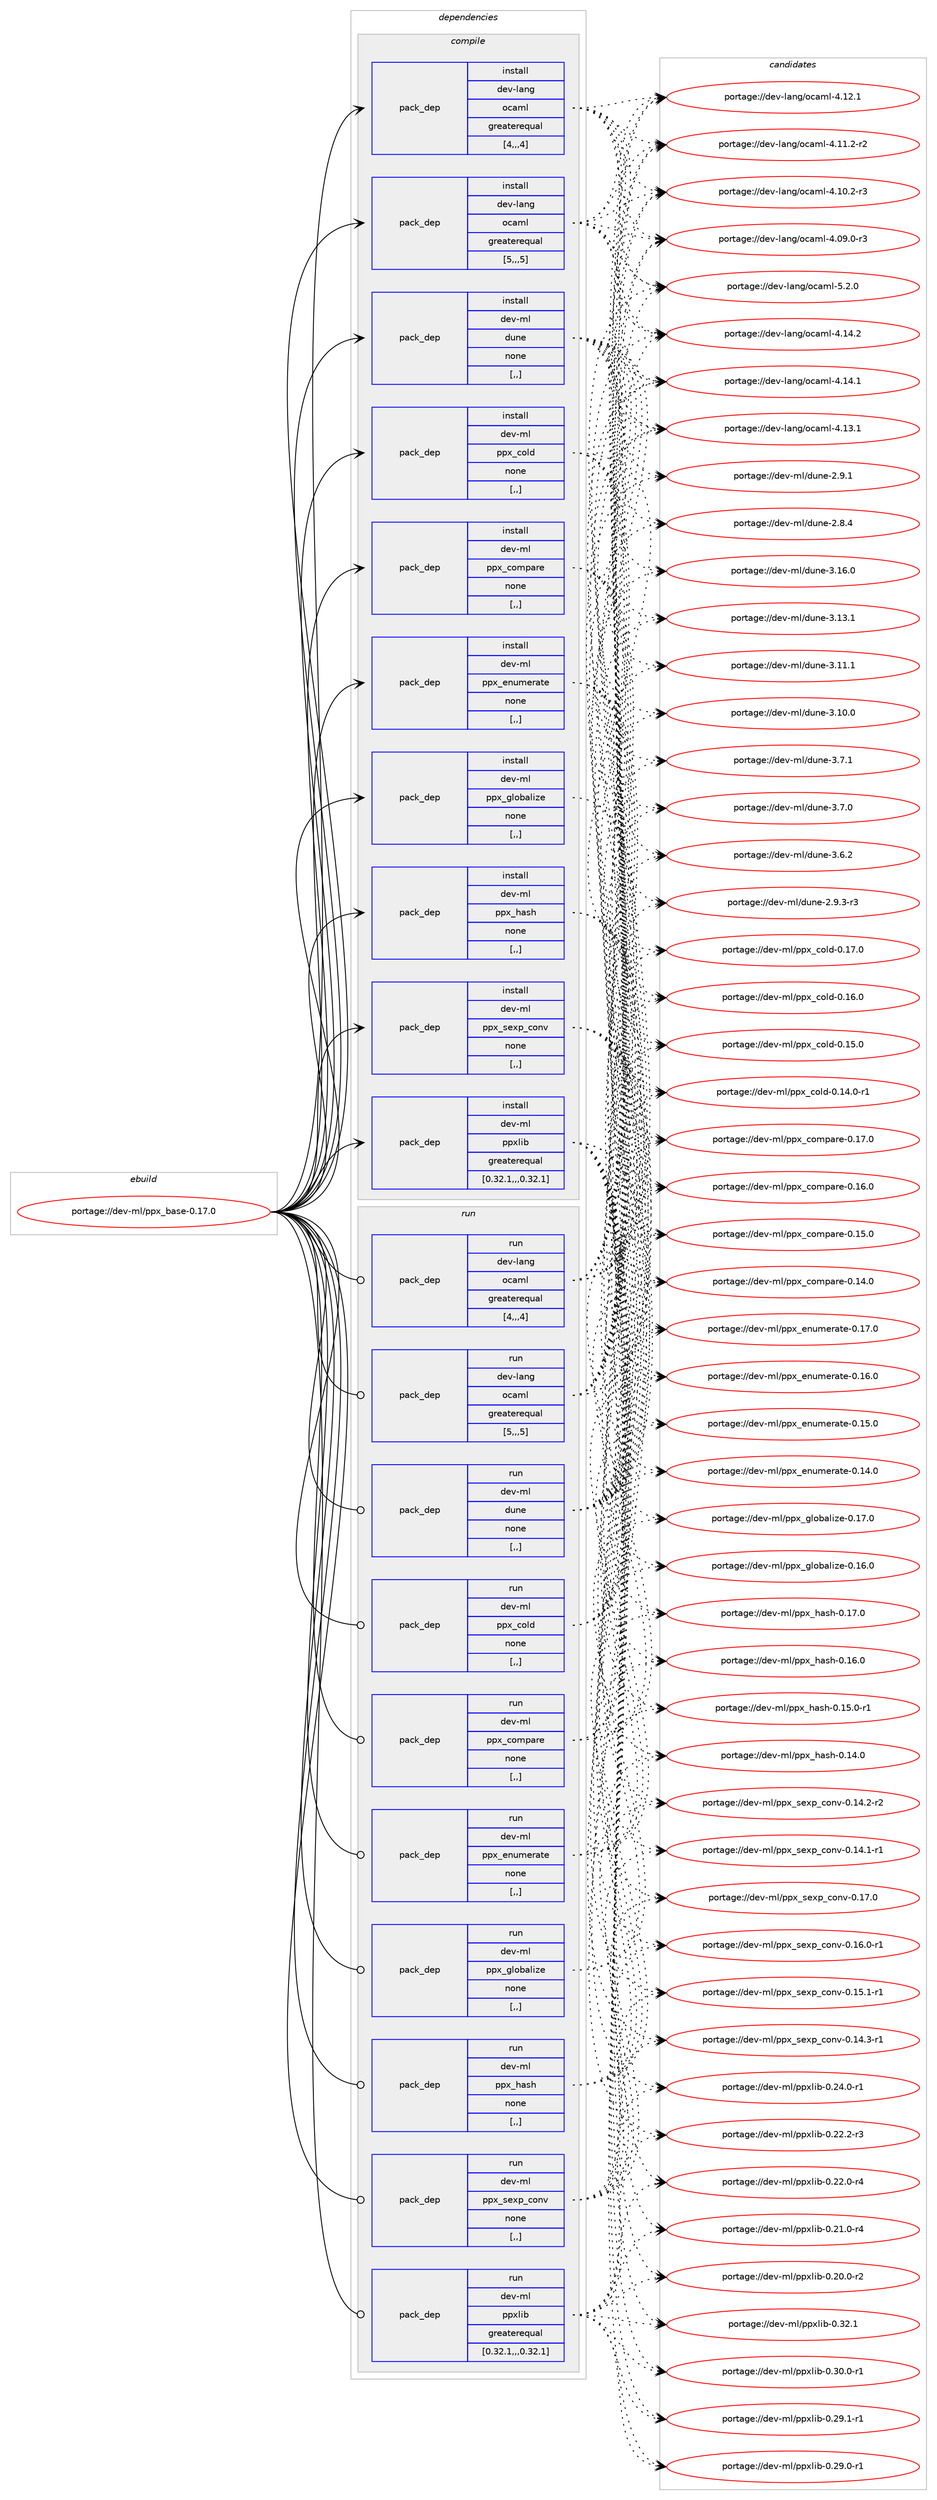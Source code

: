 digraph prolog {

# *************
# Graph options
# *************

newrank=true;
concentrate=true;
compound=true;
graph [rankdir=LR,fontname=Helvetica,fontsize=10,ranksep=1.5];#, ranksep=2.5, nodesep=0.2];
edge  [arrowhead=vee];
node  [fontname=Helvetica,fontsize=10];

# **********
# The ebuild
# **********

subgraph cluster_leftcol {
color=gray;
label=<<i>ebuild</i>>;
id [label="portage://dev-ml/ppx_base-0.17.0", color=red, width=4, href="../dev-ml/ppx_base-0.17.0.svg"];
}

# ****************
# The dependencies
# ****************

subgraph cluster_midcol {
color=gray;
label=<<i>dependencies</i>>;
subgraph cluster_compile {
fillcolor="#eeeeee";
style=filled;
label=<<i>compile</i>>;
subgraph pack91338 {
dependency122309 [label=<<TABLE BORDER="0" CELLBORDER="1" CELLSPACING="0" CELLPADDING="4" WIDTH="220"><TR><TD ROWSPAN="6" CELLPADDING="30">pack_dep</TD></TR><TR><TD WIDTH="110">install</TD></TR><TR><TD>dev-lang</TD></TR><TR><TD>ocaml</TD></TR><TR><TD>greaterequal</TD></TR><TR><TD>[4,,,4]</TD></TR></TABLE>>, shape=none, color=blue];
}
id:e -> dependency122309:w [weight=20,style="solid",arrowhead="vee"];
subgraph pack91339 {
dependency122310 [label=<<TABLE BORDER="0" CELLBORDER="1" CELLSPACING="0" CELLPADDING="4" WIDTH="220"><TR><TD ROWSPAN="6" CELLPADDING="30">pack_dep</TD></TR><TR><TD WIDTH="110">install</TD></TR><TR><TD>dev-lang</TD></TR><TR><TD>ocaml</TD></TR><TR><TD>greaterequal</TD></TR><TR><TD>[5,,,5]</TD></TR></TABLE>>, shape=none, color=blue];
}
id:e -> dependency122310:w [weight=20,style="solid",arrowhead="vee"];
subgraph pack91340 {
dependency122311 [label=<<TABLE BORDER="0" CELLBORDER="1" CELLSPACING="0" CELLPADDING="4" WIDTH="220"><TR><TD ROWSPAN="6" CELLPADDING="30">pack_dep</TD></TR><TR><TD WIDTH="110">install</TD></TR><TR><TD>dev-ml</TD></TR><TR><TD>dune</TD></TR><TR><TD>none</TD></TR><TR><TD>[,,]</TD></TR></TABLE>>, shape=none, color=blue];
}
id:e -> dependency122311:w [weight=20,style="solid",arrowhead="vee"];
subgraph pack91341 {
dependency122312 [label=<<TABLE BORDER="0" CELLBORDER="1" CELLSPACING="0" CELLPADDING="4" WIDTH="220"><TR><TD ROWSPAN="6" CELLPADDING="30">pack_dep</TD></TR><TR><TD WIDTH="110">install</TD></TR><TR><TD>dev-ml</TD></TR><TR><TD>ppx_cold</TD></TR><TR><TD>none</TD></TR><TR><TD>[,,]</TD></TR></TABLE>>, shape=none, color=blue];
}
id:e -> dependency122312:w [weight=20,style="solid",arrowhead="vee"];
subgraph pack91342 {
dependency122313 [label=<<TABLE BORDER="0" CELLBORDER="1" CELLSPACING="0" CELLPADDING="4" WIDTH="220"><TR><TD ROWSPAN="6" CELLPADDING="30">pack_dep</TD></TR><TR><TD WIDTH="110">install</TD></TR><TR><TD>dev-ml</TD></TR><TR><TD>ppx_compare</TD></TR><TR><TD>none</TD></TR><TR><TD>[,,]</TD></TR></TABLE>>, shape=none, color=blue];
}
id:e -> dependency122313:w [weight=20,style="solid",arrowhead="vee"];
subgraph pack91343 {
dependency122314 [label=<<TABLE BORDER="0" CELLBORDER="1" CELLSPACING="0" CELLPADDING="4" WIDTH="220"><TR><TD ROWSPAN="6" CELLPADDING="30">pack_dep</TD></TR><TR><TD WIDTH="110">install</TD></TR><TR><TD>dev-ml</TD></TR><TR><TD>ppx_enumerate</TD></TR><TR><TD>none</TD></TR><TR><TD>[,,]</TD></TR></TABLE>>, shape=none, color=blue];
}
id:e -> dependency122314:w [weight=20,style="solid",arrowhead="vee"];
subgraph pack91344 {
dependency122315 [label=<<TABLE BORDER="0" CELLBORDER="1" CELLSPACING="0" CELLPADDING="4" WIDTH="220"><TR><TD ROWSPAN="6" CELLPADDING="30">pack_dep</TD></TR><TR><TD WIDTH="110">install</TD></TR><TR><TD>dev-ml</TD></TR><TR><TD>ppx_globalize</TD></TR><TR><TD>none</TD></TR><TR><TD>[,,]</TD></TR></TABLE>>, shape=none, color=blue];
}
id:e -> dependency122315:w [weight=20,style="solid",arrowhead="vee"];
subgraph pack91345 {
dependency122316 [label=<<TABLE BORDER="0" CELLBORDER="1" CELLSPACING="0" CELLPADDING="4" WIDTH="220"><TR><TD ROWSPAN="6" CELLPADDING="30">pack_dep</TD></TR><TR><TD WIDTH="110">install</TD></TR><TR><TD>dev-ml</TD></TR><TR><TD>ppx_hash</TD></TR><TR><TD>none</TD></TR><TR><TD>[,,]</TD></TR></TABLE>>, shape=none, color=blue];
}
id:e -> dependency122316:w [weight=20,style="solid",arrowhead="vee"];
subgraph pack91346 {
dependency122317 [label=<<TABLE BORDER="0" CELLBORDER="1" CELLSPACING="0" CELLPADDING="4" WIDTH="220"><TR><TD ROWSPAN="6" CELLPADDING="30">pack_dep</TD></TR><TR><TD WIDTH="110">install</TD></TR><TR><TD>dev-ml</TD></TR><TR><TD>ppx_sexp_conv</TD></TR><TR><TD>none</TD></TR><TR><TD>[,,]</TD></TR></TABLE>>, shape=none, color=blue];
}
id:e -> dependency122317:w [weight=20,style="solid",arrowhead="vee"];
subgraph pack91347 {
dependency122318 [label=<<TABLE BORDER="0" CELLBORDER="1" CELLSPACING="0" CELLPADDING="4" WIDTH="220"><TR><TD ROWSPAN="6" CELLPADDING="30">pack_dep</TD></TR><TR><TD WIDTH="110">install</TD></TR><TR><TD>dev-ml</TD></TR><TR><TD>ppxlib</TD></TR><TR><TD>greaterequal</TD></TR><TR><TD>[0.32.1,,,0.32.1]</TD></TR></TABLE>>, shape=none, color=blue];
}
id:e -> dependency122318:w [weight=20,style="solid",arrowhead="vee"];
}
subgraph cluster_compileandrun {
fillcolor="#eeeeee";
style=filled;
label=<<i>compile and run</i>>;
}
subgraph cluster_run {
fillcolor="#eeeeee";
style=filled;
label=<<i>run</i>>;
subgraph pack91348 {
dependency122319 [label=<<TABLE BORDER="0" CELLBORDER="1" CELLSPACING="0" CELLPADDING="4" WIDTH="220"><TR><TD ROWSPAN="6" CELLPADDING="30">pack_dep</TD></TR><TR><TD WIDTH="110">run</TD></TR><TR><TD>dev-lang</TD></TR><TR><TD>ocaml</TD></TR><TR><TD>greaterequal</TD></TR><TR><TD>[4,,,4]</TD></TR></TABLE>>, shape=none, color=blue];
}
id:e -> dependency122319:w [weight=20,style="solid",arrowhead="odot"];
subgraph pack91349 {
dependency122320 [label=<<TABLE BORDER="0" CELLBORDER="1" CELLSPACING="0" CELLPADDING="4" WIDTH="220"><TR><TD ROWSPAN="6" CELLPADDING="30">pack_dep</TD></TR><TR><TD WIDTH="110">run</TD></TR><TR><TD>dev-lang</TD></TR><TR><TD>ocaml</TD></TR><TR><TD>greaterequal</TD></TR><TR><TD>[5,,,5]</TD></TR></TABLE>>, shape=none, color=blue];
}
id:e -> dependency122320:w [weight=20,style="solid",arrowhead="odot"];
subgraph pack91350 {
dependency122321 [label=<<TABLE BORDER="0" CELLBORDER="1" CELLSPACING="0" CELLPADDING="4" WIDTH="220"><TR><TD ROWSPAN="6" CELLPADDING="30">pack_dep</TD></TR><TR><TD WIDTH="110">run</TD></TR><TR><TD>dev-ml</TD></TR><TR><TD>dune</TD></TR><TR><TD>none</TD></TR><TR><TD>[,,]</TD></TR></TABLE>>, shape=none, color=blue];
}
id:e -> dependency122321:w [weight=20,style="solid",arrowhead="odot"];
subgraph pack91351 {
dependency122322 [label=<<TABLE BORDER="0" CELLBORDER="1" CELLSPACING="0" CELLPADDING="4" WIDTH="220"><TR><TD ROWSPAN="6" CELLPADDING="30">pack_dep</TD></TR><TR><TD WIDTH="110">run</TD></TR><TR><TD>dev-ml</TD></TR><TR><TD>ppx_cold</TD></TR><TR><TD>none</TD></TR><TR><TD>[,,]</TD></TR></TABLE>>, shape=none, color=blue];
}
id:e -> dependency122322:w [weight=20,style="solid",arrowhead="odot"];
subgraph pack91352 {
dependency122323 [label=<<TABLE BORDER="0" CELLBORDER="1" CELLSPACING="0" CELLPADDING="4" WIDTH="220"><TR><TD ROWSPAN="6" CELLPADDING="30">pack_dep</TD></TR><TR><TD WIDTH="110">run</TD></TR><TR><TD>dev-ml</TD></TR><TR><TD>ppx_compare</TD></TR><TR><TD>none</TD></TR><TR><TD>[,,]</TD></TR></TABLE>>, shape=none, color=blue];
}
id:e -> dependency122323:w [weight=20,style="solid",arrowhead="odot"];
subgraph pack91353 {
dependency122324 [label=<<TABLE BORDER="0" CELLBORDER="1" CELLSPACING="0" CELLPADDING="4" WIDTH="220"><TR><TD ROWSPAN="6" CELLPADDING="30">pack_dep</TD></TR><TR><TD WIDTH="110">run</TD></TR><TR><TD>dev-ml</TD></TR><TR><TD>ppx_enumerate</TD></TR><TR><TD>none</TD></TR><TR><TD>[,,]</TD></TR></TABLE>>, shape=none, color=blue];
}
id:e -> dependency122324:w [weight=20,style="solid",arrowhead="odot"];
subgraph pack91354 {
dependency122325 [label=<<TABLE BORDER="0" CELLBORDER="1" CELLSPACING="0" CELLPADDING="4" WIDTH="220"><TR><TD ROWSPAN="6" CELLPADDING="30">pack_dep</TD></TR><TR><TD WIDTH="110">run</TD></TR><TR><TD>dev-ml</TD></TR><TR><TD>ppx_globalize</TD></TR><TR><TD>none</TD></TR><TR><TD>[,,]</TD></TR></TABLE>>, shape=none, color=blue];
}
id:e -> dependency122325:w [weight=20,style="solid",arrowhead="odot"];
subgraph pack91355 {
dependency122326 [label=<<TABLE BORDER="0" CELLBORDER="1" CELLSPACING="0" CELLPADDING="4" WIDTH="220"><TR><TD ROWSPAN="6" CELLPADDING="30">pack_dep</TD></TR><TR><TD WIDTH="110">run</TD></TR><TR><TD>dev-ml</TD></TR><TR><TD>ppx_hash</TD></TR><TR><TD>none</TD></TR><TR><TD>[,,]</TD></TR></TABLE>>, shape=none, color=blue];
}
id:e -> dependency122326:w [weight=20,style="solid",arrowhead="odot"];
subgraph pack91356 {
dependency122327 [label=<<TABLE BORDER="0" CELLBORDER="1" CELLSPACING="0" CELLPADDING="4" WIDTH="220"><TR><TD ROWSPAN="6" CELLPADDING="30">pack_dep</TD></TR><TR><TD WIDTH="110">run</TD></TR><TR><TD>dev-ml</TD></TR><TR><TD>ppx_sexp_conv</TD></TR><TR><TD>none</TD></TR><TR><TD>[,,]</TD></TR></TABLE>>, shape=none, color=blue];
}
id:e -> dependency122327:w [weight=20,style="solid",arrowhead="odot"];
subgraph pack91357 {
dependency122328 [label=<<TABLE BORDER="0" CELLBORDER="1" CELLSPACING="0" CELLPADDING="4" WIDTH="220"><TR><TD ROWSPAN="6" CELLPADDING="30">pack_dep</TD></TR><TR><TD WIDTH="110">run</TD></TR><TR><TD>dev-ml</TD></TR><TR><TD>ppxlib</TD></TR><TR><TD>greaterequal</TD></TR><TR><TD>[0.32.1,,,0.32.1]</TD></TR></TABLE>>, shape=none, color=blue];
}
id:e -> dependency122328:w [weight=20,style="solid",arrowhead="odot"];
}
}

# **************
# The candidates
# **************

subgraph cluster_choices {
rank=same;
color=gray;
label=<<i>candidates</i>>;

subgraph choice91338 {
color=black;
nodesep=1;
choice1001011184510897110103471119997109108455346504648 [label="portage://dev-lang/ocaml-5.2.0", color=red, width=4,href="../dev-lang/ocaml-5.2.0.svg"];
choice100101118451089711010347111999710910845524649524650 [label="portage://dev-lang/ocaml-4.14.2", color=red, width=4,href="../dev-lang/ocaml-4.14.2.svg"];
choice100101118451089711010347111999710910845524649524649 [label="portage://dev-lang/ocaml-4.14.1", color=red, width=4,href="../dev-lang/ocaml-4.14.1.svg"];
choice100101118451089711010347111999710910845524649514649 [label="portage://dev-lang/ocaml-4.13.1", color=red, width=4,href="../dev-lang/ocaml-4.13.1.svg"];
choice100101118451089711010347111999710910845524649504649 [label="portage://dev-lang/ocaml-4.12.1", color=red, width=4,href="../dev-lang/ocaml-4.12.1.svg"];
choice1001011184510897110103471119997109108455246494946504511450 [label="portage://dev-lang/ocaml-4.11.2-r2", color=red, width=4,href="../dev-lang/ocaml-4.11.2-r2.svg"];
choice1001011184510897110103471119997109108455246494846504511451 [label="portage://dev-lang/ocaml-4.10.2-r3", color=red, width=4,href="../dev-lang/ocaml-4.10.2-r3.svg"];
choice1001011184510897110103471119997109108455246485746484511451 [label="portage://dev-lang/ocaml-4.09.0-r3", color=red, width=4,href="../dev-lang/ocaml-4.09.0-r3.svg"];
dependency122309:e -> choice1001011184510897110103471119997109108455346504648:w [style=dotted,weight="100"];
dependency122309:e -> choice100101118451089711010347111999710910845524649524650:w [style=dotted,weight="100"];
dependency122309:e -> choice100101118451089711010347111999710910845524649524649:w [style=dotted,weight="100"];
dependency122309:e -> choice100101118451089711010347111999710910845524649514649:w [style=dotted,weight="100"];
dependency122309:e -> choice100101118451089711010347111999710910845524649504649:w [style=dotted,weight="100"];
dependency122309:e -> choice1001011184510897110103471119997109108455246494946504511450:w [style=dotted,weight="100"];
dependency122309:e -> choice1001011184510897110103471119997109108455246494846504511451:w [style=dotted,weight="100"];
dependency122309:e -> choice1001011184510897110103471119997109108455246485746484511451:w [style=dotted,weight="100"];
}
subgraph choice91339 {
color=black;
nodesep=1;
choice1001011184510897110103471119997109108455346504648 [label="portage://dev-lang/ocaml-5.2.0", color=red, width=4,href="../dev-lang/ocaml-5.2.0.svg"];
choice100101118451089711010347111999710910845524649524650 [label="portage://dev-lang/ocaml-4.14.2", color=red, width=4,href="../dev-lang/ocaml-4.14.2.svg"];
choice100101118451089711010347111999710910845524649524649 [label="portage://dev-lang/ocaml-4.14.1", color=red, width=4,href="../dev-lang/ocaml-4.14.1.svg"];
choice100101118451089711010347111999710910845524649514649 [label="portage://dev-lang/ocaml-4.13.1", color=red, width=4,href="../dev-lang/ocaml-4.13.1.svg"];
choice100101118451089711010347111999710910845524649504649 [label="portage://dev-lang/ocaml-4.12.1", color=red, width=4,href="../dev-lang/ocaml-4.12.1.svg"];
choice1001011184510897110103471119997109108455246494946504511450 [label="portage://dev-lang/ocaml-4.11.2-r2", color=red, width=4,href="../dev-lang/ocaml-4.11.2-r2.svg"];
choice1001011184510897110103471119997109108455246494846504511451 [label="portage://dev-lang/ocaml-4.10.2-r3", color=red, width=4,href="../dev-lang/ocaml-4.10.2-r3.svg"];
choice1001011184510897110103471119997109108455246485746484511451 [label="portage://dev-lang/ocaml-4.09.0-r3", color=red, width=4,href="../dev-lang/ocaml-4.09.0-r3.svg"];
dependency122310:e -> choice1001011184510897110103471119997109108455346504648:w [style=dotted,weight="100"];
dependency122310:e -> choice100101118451089711010347111999710910845524649524650:w [style=dotted,weight="100"];
dependency122310:e -> choice100101118451089711010347111999710910845524649524649:w [style=dotted,weight="100"];
dependency122310:e -> choice100101118451089711010347111999710910845524649514649:w [style=dotted,weight="100"];
dependency122310:e -> choice100101118451089711010347111999710910845524649504649:w [style=dotted,weight="100"];
dependency122310:e -> choice1001011184510897110103471119997109108455246494946504511450:w [style=dotted,weight="100"];
dependency122310:e -> choice1001011184510897110103471119997109108455246494846504511451:w [style=dotted,weight="100"];
dependency122310:e -> choice1001011184510897110103471119997109108455246485746484511451:w [style=dotted,weight="100"];
}
subgraph choice91340 {
color=black;
nodesep=1;
choice100101118451091084710011711010145514649544648 [label="portage://dev-ml/dune-3.16.0", color=red, width=4,href="../dev-ml/dune-3.16.0.svg"];
choice100101118451091084710011711010145514649514649 [label="portage://dev-ml/dune-3.13.1", color=red, width=4,href="../dev-ml/dune-3.13.1.svg"];
choice100101118451091084710011711010145514649494649 [label="portage://dev-ml/dune-3.11.1", color=red, width=4,href="../dev-ml/dune-3.11.1.svg"];
choice100101118451091084710011711010145514649484648 [label="portage://dev-ml/dune-3.10.0", color=red, width=4,href="../dev-ml/dune-3.10.0.svg"];
choice1001011184510910847100117110101455146554649 [label="portage://dev-ml/dune-3.7.1", color=red, width=4,href="../dev-ml/dune-3.7.1.svg"];
choice1001011184510910847100117110101455146554648 [label="portage://dev-ml/dune-3.7.0", color=red, width=4,href="../dev-ml/dune-3.7.0.svg"];
choice1001011184510910847100117110101455146544650 [label="portage://dev-ml/dune-3.6.2", color=red, width=4,href="../dev-ml/dune-3.6.2.svg"];
choice10010111845109108471001171101014550465746514511451 [label="portage://dev-ml/dune-2.9.3-r3", color=red, width=4,href="../dev-ml/dune-2.9.3-r3.svg"];
choice1001011184510910847100117110101455046574649 [label="portage://dev-ml/dune-2.9.1", color=red, width=4,href="../dev-ml/dune-2.9.1.svg"];
choice1001011184510910847100117110101455046564652 [label="portage://dev-ml/dune-2.8.4", color=red, width=4,href="../dev-ml/dune-2.8.4.svg"];
dependency122311:e -> choice100101118451091084710011711010145514649544648:w [style=dotted,weight="100"];
dependency122311:e -> choice100101118451091084710011711010145514649514649:w [style=dotted,weight="100"];
dependency122311:e -> choice100101118451091084710011711010145514649494649:w [style=dotted,weight="100"];
dependency122311:e -> choice100101118451091084710011711010145514649484648:w [style=dotted,weight="100"];
dependency122311:e -> choice1001011184510910847100117110101455146554649:w [style=dotted,weight="100"];
dependency122311:e -> choice1001011184510910847100117110101455146554648:w [style=dotted,weight="100"];
dependency122311:e -> choice1001011184510910847100117110101455146544650:w [style=dotted,weight="100"];
dependency122311:e -> choice10010111845109108471001171101014550465746514511451:w [style=dotted,weight="100"];
dependency122311:e -> choice1001011184510910847100117110101455046574649:w [style=dotted,weight="100"];
dependency122311:e -> choice1001011184510910847100117110101455046564652:w [style=dotted,weight="100"];
}
subgraph choice91341 {
color=black;
nodesep=1;
choice1001011184510910847112112120959911110810045484649554648 [label="portage://dev-ml/ppx_cold-0.17.0", color=red, width=4,href="../dev-ml/ppx_cold-0.17.0.svg"];
choice1001011184510910847112112120959911110810045484649544648 [label="portage://dev-ml/ppx_cold-0.16.0", color=red, width=4,href="../dev-ml/ppx_cold-0.16.0.svg"];
choice1001011184510910847112112120959911110810045484649534648 [label="portage://dev-ml/ppx_cold-0.15.0", color=red, width=4,href="../dev-ml/ppx_cold-0.15.0.svg"];
choice10010111845109108471121121209599111108100454846495246484511449 [label="portage://dev-ml/ppx_cold-0.14.0-r1", color=red, width=4,href="../dev-ml/ppx_cold-0.14.0-r1.svg"];
dependency122312:e -> choice1001011184510910847112112120959911110810045484649554648:w [style=dotted,weight="100"];
dependency122312:e -> choice1001011184510910847112112120959911110810045484649544648:w [style=dotted,weight="100"];
dependency122312:e -> choice1001011184510910847112112120959911110810045484649534648:w [style=dotted,weight="100"];
dependency122312:e -> choice10010111845109108471121121209599111108100454846495246484511449:w [style=dotted,weight="100"];
}
subgraph choice91342 {
color=black;
nodesep=1;
choice100101118451091084711211212095991111091129711410145484649554648 [label="portage://dev-ml/ppx_compare-0.17.0", color=red, width=4,href="../dev-ml/ppx_compare-0.17.0.svg"];
choice100101118451091084711211212095991111091129711410145484649544648 [label="portage://dev-ml/ppx_compare-0.16.0", color=red, width=4,href="../dev-ml/ppx_compare-0.16.0.svg"];
choice100101118451091084711211212095991111091129711410145484649534648 [label="portage://dev-ml/ppx_compare-0.15.0", color=red, width=4,href="../dev-ml/ppx_compare-0.15.0.svg"];
choice100101118451091084711211212095991111091129711410145484649524648 [label="portage://dev-ml/ppx_compare-0.14.0", color=red, width=4,href="../dev-ml/ppx_compare-0.14.0.svg"];
dependency122313:e -> choice100101118451091084711211212095991111091129711410145484649554648:w [style=dotted,weight="100"];
dependency122313:e -> choice100101118451091084711211212095991111091129711410145484649544648:w [style=dotted,weight="100"];
dependency122313:e -> choice100101118451091084711211212095991111091129711410145484649534648:w [style=dotted,weight="100"];
dependency122313:e -> choice100101118451091084711211212095991111091129711410145484649524648:w [style=dotted,weight="100"];
}
subgraph choice91343 {
color=black;
nodesep=1;
choice1001011184510910847112112120951011101171091011149711610145484649554648 [label="portage://dev-ml/ppx_enumerate-0.17.0", color=red, width=4,href="../dev-ml/ppx_enumerate-0.17.0.svg"];
choice1001011184510910847112112120951011101171091011149711610145484649544648 [label="portage://dev-ml/ppx_enumerate-0.16.0", color=red, width=4,href="../dev-ml/ppx_enumerate-0.16.0.svg"];
choice1001011184510910847112112120951011101171091011149711610145484649534648 [label="portage://dev-ml/ppx_enumerate-0.15.0", color=red, width=4,href="../dev-ml/ppx_enumerate-0.15.0.svg"];
choice1001011184510910847112112120951011101171091011149711610145484649524648 [label="portage://dev-ml/ppx_enumerate-0.14.0", color=red, width=4,href="../dev-ml/ppx_enumerate-0.14.0.svg"];
dependency122314:e -> choice1001011184510910847112112120951011101171091011149711610145484649554648:w [style=dotted,weight="100"];
dependency122314:e -> choice1001011184510910847112112120951011101171091011149711610145484649544648:w [style=dotted,weight="100"];
dependency122314:e -> choice1001011184510910847112112120951011101171091011149711610145484649534648:w [style=dotted,weight="100"];
dependency122314:e -> choice1001011184510910847112112120951011101171091011149711610145484649524648:w [style=dotted,weight="100"];
}
subgraph choice91344 {
color=black;
nodesep=1;
choice100101118451091084711211212095103108111989710810512210145484649554648 [label="portage://dev-ml/ppx_globalize-0.17.0", color=red, width=4,href="../dev-ml/ppx_globalize-0.17.0.svg"];
choice100101118451091084711211212095103108111989710810512210145484649544648 [label="portage://dev-ml/ppx_globalize-0.16.0", color=red, width=4,href="../dev-ml/ppx_globalize-0.16.0.svg"];
dependency122315:e -> choice100101118451091084711211212095103108111989710810512210145484649554648:w [style=dotted,weight="100"];
dependency122315:e -> choice100101118451091084711211212095103108111989710810512210145484649544648:w [style=dotted,weight="100"];
}
subgraph choice91345 {
color=black;
nodesep=1;
choice1001011184510910847112112120951049711510445484649554648 [label="portage://dev-ml/ppx_hash-0.17.0", color=red, width=4,href="../dev-ml/ppx_hash-0.17.0.svg"];
choice1001011184510910847112112120951049711510445484649544648 [label="portage://dev-ml/ppx_hash-0.16.0", color=red, width=4,href="../dev-ml/ppx_hash-0.16.0.svg"];
choice10010111845109108471121121209510497115104454846495346484511449 [label="portage://dev-ml/ppx_hash-0.15.0-r1", color=red, width=4,href="../dev-ml/ppx_hash-0.15.0-r1.svg"];
choice1001011184510910847112112120951049711510445484649524648 [label="portage://dev-ml/ppx_hash-0.14.0", color=red, width=4,href="../dev-ml/ppx_hash-0.14.0.svg"];
dependency122316:e -> choice1001011184510910847112112120951049711510445484649554648:w [style=dotted,weight="100"];
dependency122316:e -> choice1001011184510910847112112120951049711510445484649544648:w [style=dotted,weight="100"];
dependency122316:e -> choice10010111845109108471121121209510497115104454846495346484511449:w [style=dotted,weight="100"];
dependency122316:e -> choice1001011184510910847112112120951049711510445484649524648:w [style=dotted,weight="100"];
}
subgraph choice91346 {
color=black;
nodesep=1;
choice100101118451091084711211212095115101120112959911111011845484649554648 [label="portage://dev-ml/ppx_sexp_conv-0.17.0", color=red, width=4,href="../dev-ml/ppx_sexp_conv-0.17.0.svg"];
choice1001011184510910847112112120951151011201129599111110118454846495446484511449 [label="portage://dev-ml/ppx_sexp_conv-0.16.0-r1", color=red, width=4,href="../dev-ml/ppx_sexp_conv-0.16.0-r1.svg"];
choice1001011184510910847112112120951151011201129599111110118454846495346494511449 [label="portage://dev-ml/ppx_sexp_conv-0.15.1-r1", color=red, width=4,href="../dev-ml/ppx_sexp_conv-0.15.1-r1.svg"];
choice1001011184510910847112112120951151011201129599111110118454846495246514511449 [label="portage://dev-ml/ppx_sexp_conv-0.14.3-r1", color=red, width=4,href="../dev-ml/ppx_sexp_conv-0.14.3-r1.svg"];
choice1001011184510910847112112120951151011201129599111110118454846495246504511450 [label="portage://dev-ml/ppx_sexp_conv-0.14.2-r2", color=red, width=4,href="../dev-ml/ppx_sexp_conv-0.14.2-r2.svg"];
choice1001011184510910847112112120951151011201129599111110118454846495246494511449 [label="portage://dev-ml/ppx_sexp_conv-0.14.1-r1", color=red, width=4,href="../dev-ml/ppx_sexp_conv-0.14.1-r1.svg"];
dependency122317:e -> choice100101118451091084711211212095115101120112959911111011845484649554648:w [style=dotted,weight="100"];
dependency122317:e -> choice1001011184510910847112112120951151011201129599111110118454846495446484511449:w [style=dotted,weight="100"];
dependency122317:e -> choice1001011184510910847112112120951151011201129599111110118454846495346494511449:w [style=dotted,weight="100"];
dependency122317:e -> choice1001011184510910847112112120951151011201129599111110118454846495246514511449:w [style=dotted,weight="100"];
dependency122317:e -> choice1001011184510910847112112120951151011201129599111110118454846495246504511450:w [style=dotted,weight="100"];
dependency122317:e -> choice1001011184510910847112112120951151011201129599111110118454846495246494511449:w [style=dotted,weight="100"];
}
subgraph choice91347 {
color=black;
nodesep=1;
choice10010111845109108471121121201081059845484651504649 [label="portage://dev-ml/ppxlib-0.32.1", color=red, width=4,href="../dev-ml/ppxlib-0.32.1.svg"];
choice100101118451091084711211212010810598454846514846484511449 [label="portage://dev-ml/ppxlib-0.30.0-r1", color=red, width=4,href="../dev-ml/ppxlib-0.30.0-r1.svg"];
choice100101118451091084711211212010810598454846505746494511449 [label="portage://dev-ml/ppxlib-0.29.1-r1", color=red, width=4,href="../dev-ml/ppxlib-0.29.1-r1.svg"];
choice100101118451091084711211212010810598454846505746484511449 [label="portage://dev-ml/ppxlib-0.29.0-r1", color=red, width=4,href="../dev-ml/ppxlib-0.29.0-r1.svg"];
choice100101118451091084711211212010810598454846505246484511449 [label="portage://dev-ml/ppxlib-0.24.0-r1", color=red, width=4,href="../dev-ml/ppxlib-0.24.0-r1.svg"];
choice100101118451091084711211212010810598454846505046504511451 [label="portage://dev-ml/ppxlib-0.22.2-r3", color=red, width=4,href="../dev-ml/ppxlib-0.22.2-r3.svg"];
choice100101118451091084711211212010810598454846505046484511452 [label="portage://dev-ml/ppxlib-0.22.0-r4", color=red, width=4,href="../dev-ml/ppxlib-0.22.0-r4.svg"];
choice100101118451091084711211212010810598454846504946484511452 [label="portage://dev-ml/ppxlib-0.21.0-r4", color=red, width=4,href="../dev-ml/ppxlib-0.21.0-r4.svg"];
choice100101118451091084711211212010810598454846504846484511450 [label="portage://dev-ml/ppxlib-0.20.0-r2", color=red, width=4,href="../dev-ml/ppxlib-0.20.0-r2.svg"];
dependency122318:e -> choice10010111845109108471121121201081059845484651504649:w [style=dotted,weight="100"];
dependency122318:e -> choice100101118451091084711211212010810598454846514846484511449:w [style=dotted,weight="100"];
dependency122318:e -> choice100101118451091084711211212010810598454846505746494511449:w [style=dotted,weight="100"];
dependency122318:e -> choice100101118451091084711211212010810598454846505746484511449:w [style=dotted,weight="100"];
dependency122318:e -> choice100101118451091084711211212010810598454846505246484511449:w [style=dotted,weight="100"];
dependency122318:e -> choice100101118451091084711211212010810598454846505046504511451:w [style=dotted,weight="100"];
dependency122318:e -> choice100101118451091084711211212010810598454846505046484511452:w [style=dotted,weight="100"];
dependency122318:e -> choice100101118451091084711211212010810598454846504946484511452:w [style=dotted,weight="100"];
dependency122318:e -> choice100101118451091084711211212010810598454846504846484511450:w [style=dotted,weight="100"];
}
subgraph choice91348 {
color=black;
nodesep=1;
choice1001011184510897110103471119997109108455346504648 [label="portage://dev-lang/ocaml-5.2.0", color=red, width=4,href="../dev-lang/ocaml-5.2.0.svg"];
choice100101118451089711010347111999710910845524649524650 [label="portage://dev-lang/ocaml-4.14.2", color=red, width=4,href="../dev-lang/ocaml-4.14.2.svg"];
choice100101118451089711010347111999710910845524649524649 [label="portage://dev-lang/ocaml-4.14.1", color=red, width=4,href="../dev-lang/ocaml-4.14.1.svg"];
choice100101118451089711010347111999710910845524649514649 [label="portage://dev-lang/ocaml-4.13.1", color=red, width=4,href="../dev-lang/ocaml-4.13.1.svg"];
choice100101118451089711010347111999710910845524649504649 [label="portage://dev-lang/ocaml-4.12.1", color=red, width=4,href="../dev-lang/ocaml-4.12.1.svg"];
choice1001011184510897110103471119997109108455246494946504511450 [label="portage://dev-lang/ocaml-4.11.2-r2", color=red, width=4,href="../dev-lang/ocaml-4.11.2-r2.svg"];
choice1001011184510897110103471119997109108455246494846504511451 [label="portage://dev-lang/ocaml-4.10.2-r3", color=red, width=4,href="../dev-lang/ocaml-4.10.2-r3.svg"];
choice1001011184510897110103471119997109108455246485746484511451 [label="portage://dev-lang/ocaml-4.09.0-r3", color=red, width=4,href="../dev-lang/ocaml-4.09.0-r3.svg"];
dependency122319:e -> choice1001011184510897110103471119997109108455346504648:w [style=dotted,weight="100"];
dependency122319:e -> choice100101118451089711010347111999710910845524649524650:w [style=dotted,weight="100"];
dependency122319:e -> choice100101118451089711010347111999710910845524649524649:w [style=dotted,weight="100"];
dependency122319:e -> choice100101118451089711010347111999710910845524649514649:w [style=dotted,weight="100"];
dependency122319:e -> choice100101118451089711010347111999710910845524649504649:w [style=dotted,weight="100"];
dependency122319:e -> choice1001011184510897110103471119997109108455246494946504511450:w [style=dotted,weight="100"];
dependency122319:e -> choice1001011184510897110103471119997109108455246494846504511451:w [style=dotted,weight="100"];
dependency122319:e -> choice1001011184510897110103471119997109108455246485746484511451:w [style=dotted,weight="100"];
}
subgraph choice91349 {
color=black;
nodesep=1;
choice1001011184510897110103471119997109108455346504648 [label="portage://dev-lang/ocaml-5.2.0", color=red, width=4,href="../dev-lang/ocaml-5.2.0.svg"];
choice100101118451089711010347111999710910845524649524650 [label="portage://dev-lang/ocaml-4.14.2", color=red, width=4,href="../dev-lang/ocaml-4.14.2.svg"];
choice100101118451089711010347111999710910845524649524649 [label="portage://dev-lang/ocaml-4.14.1", color=red, width=4,href="../dev-lang/ocaml-4.14.1.svg"];
choice100101118451089711010347111999710910845524649514649 [label="portage://dev-lang/ocaml-4.13.1", color=red, width=4,href="../dev-lang/ocaml-4.13.1.svg"];
choice100101118451089711010347111999710910845524649504649 [label="portage://dev-lang/ocaml-4.12.1", color=red, width=4,href="../dev-lang/ocaml-4.12.1.svg"];
choice1001011184510897110103471119997109108455246494946504511450 [label="portage://dev-lang/ocaml-4.11.2-r2", color=red, width=4,href="../dev-lang/ocaml-4.11.2-r2.svg"];
choice1001011184510897110103471119997109108455246494846504511451 [label="portage://dev-lang/ocaml-4.10.2-r3", color=red, width=4,href="../dev-lang/ocaml-4.10.2-r3.svg"];
choice1001011184510897110103471119997109108455246485746484511451 [label="portage://dev-lang/ocaml-4.09.0-r3", color=red, width=4,href="../dev-lang/ocaml-4.09.0-r3.svg"];
dependency122320:e -> choice1001011184510897110103471119997109108455346504648:w [style=dotted,weight="100"];
dependency122320:e -> choice100101118451089711010347111999710910845524649524650:w [style=dotted,weight="100"];
dependency122320:e -> choice100101118451089711010347111999710910845524649524649:w [style=dotted,weight="100"];
dependency122320:e -> choice100101118451089711010347111999710910845524649514649:w [style=dotted,weight="100"];
dependency122320:e -> choice100101118451089711010347111999710910845524649504649:w [style=dotted,weight="100"];
dependency122320:e -> choice1001011184510897110103471119997109108455246494946504511450:w [style=dotted,weight="100"];
dependency122320:e -> choice1001011184510897110103471119997109108455246494846504511451:w [style=dotted,weight="100"];
dependency122320:e -> choice1001011184510897110103471119997109108455246485746484511451:w [style=dotted,weight="100"];
}
subgraph choice91350 {
color=black;
nodesep=1;
choice100101118451091084710011711010145514649544648 [label="portage://dev-ml/dune-3.16.0", color=red, width=4,href="../dev-ml/dune-3.16.0.svg"];
choice100101118451091084710011711010145514649514649 [label="portage://dev-ml/dune-3.13.1", color=red, width=4,href="../dev-ml/dune-3.13.1.svg"];
choice100101118451091084710011711010145514649494649 [label="portage://dev-ml/dune-3.11.1", color=red, width=4,href="../dev-ml/dune-3.11.1.svg"];
choice100101118451091084710011711010145514649484648 [label="portage://dev-ml/dune-3.10.0", color=red, width=4,href="../dev-ml/dune-3.10.0.svg"];
choice1001011184510910847100117110101455146554649 [label="portage://dev-ml/dune-3.7.1", color=red, width=4,href="../dev-ml/dune-3.7.1.svg"];
choice1001011184510910847100117110101455146554648 [label="portage://dev-ml/dune-3.7.0", color=red, width=4,href="../dev-ml/dune-3.7.0.svg"];
choice1001011184510910847100117110101455146544650 [label="portage://dev-ml/dune-3.6.2", color=red, width=4,href="../dev-ml/dune-3.6.2.svg"];
choice10010111845109108471001171101014550465746514511451 [label="portage://dev-ml/dune-2.9.3-r3", color=red, width=4,href="../dev-ml/dune-2.9.3-r3.svg"];
choice1001011184510910847100117110101455046574649 [label="portage://dev-ml/dune-2.9.1", color=red, width=4,href="../dev-ml/dune-2.9.1.svg"];
choice1001011184510910847100117110101455046564652 [label="portage://dev-ml/dune-2.8.4", color=red, width=4,href="../dev-ml/dune-2.8.4.svg"];
dependency122321:e -> choice100101118451091084710011711010145514649544648:w [style=dotted,weight="100"];
dependency122321:e -> choice100101118451091084710011711010145514649514649:w [style=dotted,weight="100"];
dependency122321:e -> choice100101118451091084710011711010145514649494649:w [style=dotted,weight="100"];
dependency122321:e -> choice100101118451091084710011711010145514649484648:w [style=dotted,weight="100"];
dependency122321:e -> choice1001011184510910847100117110101455146554649:w [style=dotted,weight="100"];
dependency122321:e -> choice1001011184510910847100117110101455146554648:w [style=dotted,weight="100"];
dependency122321:e -> choice1001011184510910847100117110101455146544650:w [style=dotted,weight="100"];
dependency122321:e -> choice10010111845109108471001171101014550465746514511451:w [style=dotted,weight="100"];
dependency122321:e -> choice1001011184510910847100117110101455046574649:w [style=dotted,weight="100"];
dependency122321:e -> choice1001011184510910847100117110101455046564652:w [style=dotted,weight="100"];
}
subgraph choice91351 {
color=black;
nodesep=1;
choice1001011184510910847112112120959911110810045484649554648 [label="portage://dev-ml/ppx_cold-0.17.0", color=red, width=4,href="../dev-ml/ppx_cold-0.17.0.svg"];
choice1001011184510910847112112120959911110810045484649544648 [label="portage://dev-ml/ppx_cold-0.16.0", color=red, width=4,href="../dev-ml/ppx_cold-0.16.0.svg"];
choice1001011184510910847112112120959911110810045484649534648 [label="portage://dev-ml/ppx_cold-0.15.0", color=red, width=4,href="../dev-ml/ppx_cold-0.15.0.svg"];
choice10010111845109108471121121209599111108100454846495246484511449 [label="portage://dev-ml/ppx_cold-0.14.0-r1", color=red, width=4,href="../dev-ml/ppx_cold-0.14.0-r1.svg"];
dependency122322:e -> choice1001011184510910847112112120959911110810045484649554648:w [style=dotted,weight="100"];
dependency122322:e -> choice1001011184510910847112112120959911110810045484649544648:w [style=dotted,weight="100"];
dependency122322:e -> choice1001011184510910847112112120959911110810045484649534648:w [style=dotted,weight="100"];
dependency122322:e -> choice10010111845109108471121121209599111108100454846495246484511449:w [style=dotted,weight="100"];
}
subgraph choice91352 {
color=black;
nodesep=1;
choice100101118451091084711211212095991111091129711410145484649554648 [label="portage://dev-ml/ppx_compare-0.17.0", color=red, width=4,href="../dev-ml/ppx_compare-0.17.0.svg"];
choice100101118451091084711211212095991111091129711410145484649544648 [label="portage://dev-ml/ppx_compare-0.16.0", color=red, width=4,href="../dev-ml/ppx_compare-0.16.0.svg"];
choice100101118451091084711211212095991111091129711410145484649534648 [label="portage://dev-ml/ppx_compare-0.15.0", color=red, width=4,href="../dev-ml/ppx_compare-0.15.0.svg"];
choice100101118451091084711211212095991111091129711410145484649524648 [label="portage://dev-ml/ppx_compare-0.14.0", color=red, width=4,href="../dev-ml/ppx_compare-0.14.0.svg"];
dependency122323:e -> choice100101118451091084711211212095991111091129711410145484649554648:w [style=dotted,weight="100"];
dependency122323:e -> choice100101118451091084711211212095991111091129711410145484649544648:w [style=dotted,weight="100"];
dependency122323:e -> choice100101118451091084711211212095991111091129711410145484649534648:w [style=dotted,weight="100"];
dependency122323:e -> choice100101118451091084711211212095991111091129711410145484649524648:w [style=dotted,weight="100"];
}
subgraph choice91353 {
color=black;
nodesep=1;
choice1001011184510910847112112120951011101171091011149711610145484649554648 [label="portage://dev-ml/ppx_enumerate-0.17.0", color=red, width=4,href="../dev-ml/ppx_enumerate-0.17.0.svg"];
choice1001011184510910847112112120951011101171091011149711610145484649544648 [label="portage://dev-ml/ppx_enumerate-0.16.0", color=red, width=4,href="../dev-ml/ppx_enumerate-0.16.0.svg"];
choice1001011184510910847112112120951011101171091011149711610145484649534648 [label="portage://dev-ml/ppx_enumerate-0.15.0", color=red, width=4,href="../dev-ml/ppx_enumerate-0.15.0.svg"];
choice1001011184510910847112112120951011101171091011149711610145484649524648 [label="portage://dev-ml/ppx_enumerate-0.14.0", color=red, width=4,href="../dev-ml/ppx_enumerate-0.14.0.svg"];
dependency122324:e -> choice1001011184510910847112112120951011101171091011149711610145484649554648:w [style=dotted,weight="100"];
dependency122324:e -> choice1001011184510910847112112120951011101171091011149711610145484649544648:w [style=dotted,weight="100"];
dependency122324:e -> choice1001011184510910847112112120951011101171091011149711610145484649534648:w [style=dotted,weight="100"];
dependency122324:e -> choice1001011184510910847112112120951011101171091011149711610145484649524648:w [style=dotted,weight="100"];
}
subgraph choice91354 {
color=black;
nodesep=1;
choice100101118451091084711211212095103108111989710810512210145484649554648 [label="portage://dev-ml/ppx_globalize-0.17.0", color=red, width=4,href="../dev-ml/ppx_globalize-0.17.0.svg"];
choice100101118451091084711211212095103108111989710810512210145484649544648 [label="portage://dev-ml/ppx_globalize-0.16.0", color=red, width=4,href="../dev-ml/ppx_globalize-0.16.0.svg"];
dependency122325:e -> choice100101118451091084711211212095103108111989710810512210145484649554648:w [style=dotted,weight="100"];
dependency122325:e -> choice100101118451091084711211212095103108111989710810512210145484649544648:w [style=dotted,weight="100"];
}
subgraph choice91355 {
color=black;
nodesep=1;
choice1001011184510910847112112120951049711510445484649554648 [label="portage://dev-ml/ppx_hash-0.17.0", color=red, width=4,href="../dev-ml/ppx_hash-0.17.0.svg"];
choice1001011184510910847112112120951049711510445484649544648 [label="portage://dev-ml/ppx_hash-0.16.0", color=red, width=4,href="../dev-ml/ppx_hash-0.16.0.svg"];
choice10010111845109108471121121209510497115104454846495346484511449 [label="portage://dev-ml/ppx_hash-0.15.0-r1", color=red, width=4,href="../dev-ml/ppx_hash-0.15.0-r1.svg"];
choice1001011184510910847112112120951049711510445484649524648 [label="portage://dev-ml/ppx_hash-0.14.0", color=red, width=4,href="../dev-ml/ppx_hash-0.14.0.svg"];
dependency122326:e -> choice1001011184510910847112112120951049711510445484649554648:w [style=dotted,weight="100"];
dependency122326:e -> choice1001011184510910847112112120951049711510445484649544648:w [style=dotted,weight="100"];
dependency122326:e -> choice10010111845109108471121121209510497115104454846495346484511449:w [style=dotted,weight="100"];
dependency122326:e -> choice1001011184510910847112112120951049711510445484649524648:w [style=dotted,weight="100"];
}
subgraph choice91356 {
color=black;
nodesep=1;
choice100101118451091084711211212095115101120112959911111011845484649554648 [label="portage://dev-ml/ppx_sexp_conv-0.17.0", color=red, width=4,href="../dev-ml/ppx_sexp_conv-0.17.0.svg"];
choice1001011184510910847112112120951151011201129599111110118454846495446484511449 [label="portage://dev-ml/ppx_sexp_conv-0.16.0-r1", color=red, width=4,href="../dev-ml/ppx_sexp_conv-0.16.0-r1.svg"];
choice1001011184510910847112112120951151011201129599111110118454846495346494511449 [label="portage://dev-ml/ppx_sexp_conv-0.15.1-r1", color=red, width=4,href="../dev-ml/ppx_sexp_conv-0.15.1-r1.svg"];
choice1001011184510910847112112120951151011201129599111110118454846495246514511449 [label="portage://dev-ml/ppx_sexp_conv-0.14.3-r1", color=red, width=4,href="../dev-ml/ppx_sexp_conv-0.14.3-r1.svg"];
choice1001011184510910847112112120951151011201129599111110118454846495246504511450 [label="portage://dev-ml/ppx_sexp_conv-0.14.2-r2", color=red, width=4,href="../dev-ml/ppx_sexp_conv-0.14.2-r2.svg"];
choice1001011184510910847112112120951151011201129599111110118454846495246494511449 [label="portage://dev-ml/ppx_sexp_conv-0.14.1-r1", color=red, width=4,href="../dev-ml/ppx_sexp_conv-0.14.1-r1.svg"];
dependency122327:e -> choice100101118451091084711211212095115101120112959911111011845484649554648:w [style=dotted,weight="100"];
dependency122327:e -> choice1001011184510910847112112120951151011201129599111110118454846495446484511449:w [style=dotted,weight="100"];
dependency122327:e -> choice1001011184510910847112112120951151011201129599111110118454846495346494511449:w [style=dotted,weight="100"];
dependency122327:e -> choice1001011184510910847112112120951151011201129599111110118454846495246514511449:w [style=dotted,weight="100"];
dependency122327:e -> choice1001011184510910847112112120951151011201129599111110118454846495246504511450:w [style=dotted,weight="100"];
dependency122327:e -> choice1001011184510910847112112120951151011201129599111110118454846495246494511449:w [style=dotted,weight="100"];
}
subgraph choice91357 {
color=black;
nodesep=1;
choice10010111845109108471121121201081059845484651504649 [label="portage://dev-ml/ppxlib-0.32.1", color=red, width=4,href="../dev-ml/ppxlib-0.32.1.svg"];
choice100101118451091084711211212010810598454846514846484511449 [label="portage://dev-ml/ppxlib-0.30.0-r1", color=red, width=4,href="../dev-ml/ppxlib-0.30.0-r1.svg"];
choice100101118451091084711211212010810598454846505746494511449 [label="portage://dev-ml/ppxlib-0.29.1-r1", color=red, width=4,href="../dev-ml/ppxlib-0.29.1-r1.svg"];
choice100101118451091084711211212010810598454846505746484511449 [label="portage://dev-ml/ppxlib-0.29.0-r1", color=red, width=4,href="../dev-ml/ppxlib-0.29.0-r1.svg"];
choice100101118451091084711211212010810598454846505246484511449 [label="portage://dev-ml/ppxlib-0.24.0-r1", color=red, width=4,href="../dev-ml/ppxlib-0.24.0-r1.svg"];
choice100101118451091084711211212010810598454846505046504511451 [label="portage://dev-ml/ppxlib-0.22.2-r3", color=red, width=4,href="../dev-ml/ppxlib-0.22.2-r3.svg"];
choice100101118451091084711211212010810598454846505046484511452 [label="portage://dev-ml/ppxlib-0.22.0-r4", color=red, width=4,href="../dev-ml/ppxlib-0.22.0-r4.svg"];
choice100101118451091084711211212010810598454846504946484511452 [label="portage://dev-ml/ppxlib-0.21.0-r4", color=red, width=4,href="../dev-ml/ppxlib-0.21.0-r4.svg"];
choice100101118451091084711211212010810598454846504846484511450 [label="portage://dev-ml/ppxlib-0.20.0-r2", color=red, width=4,href="../dev-ml/ppxlib-0.20.0-r2.svg"];
dependency122328:e -> choice10010111845109108471121121201081059845484651504649:w [style=dotted,weight="100"];
dependency122328:e -> choice100101118451091084711211212010810598454846514846484511449:w [style=dotted,weight="100"];
dependency122328:e -> choice100101118451091084711211212010810598454846505746494511449:w [style=dotted,weight="100"];
dependency122328:e -> choice100101118451091084711211212010810598454846505746484511449:w [style=dotted,weight="100"];
dependency122328:e -> choice100101118451091084711211212010810598454846505246484511449:w [style=dotted,weight="100"];
dependency122328:e -> choice100101118451091084711211212010810598454846505046504511451:w [style=dotted,weight="100"];
dependency122328:e -> choice100101118451091084711211212010810598454846505046484511452:w [style=dotted,weight="100"];
dependency122328:e -> choice100101118451091084711211212010810598454846504946484511452:w [style=dotted,weight="100"];
dependency122328:e -> choice100101118451091084711211212010810598454846504846484511450:w [style=dotted,weight="100"];
}
}

}

